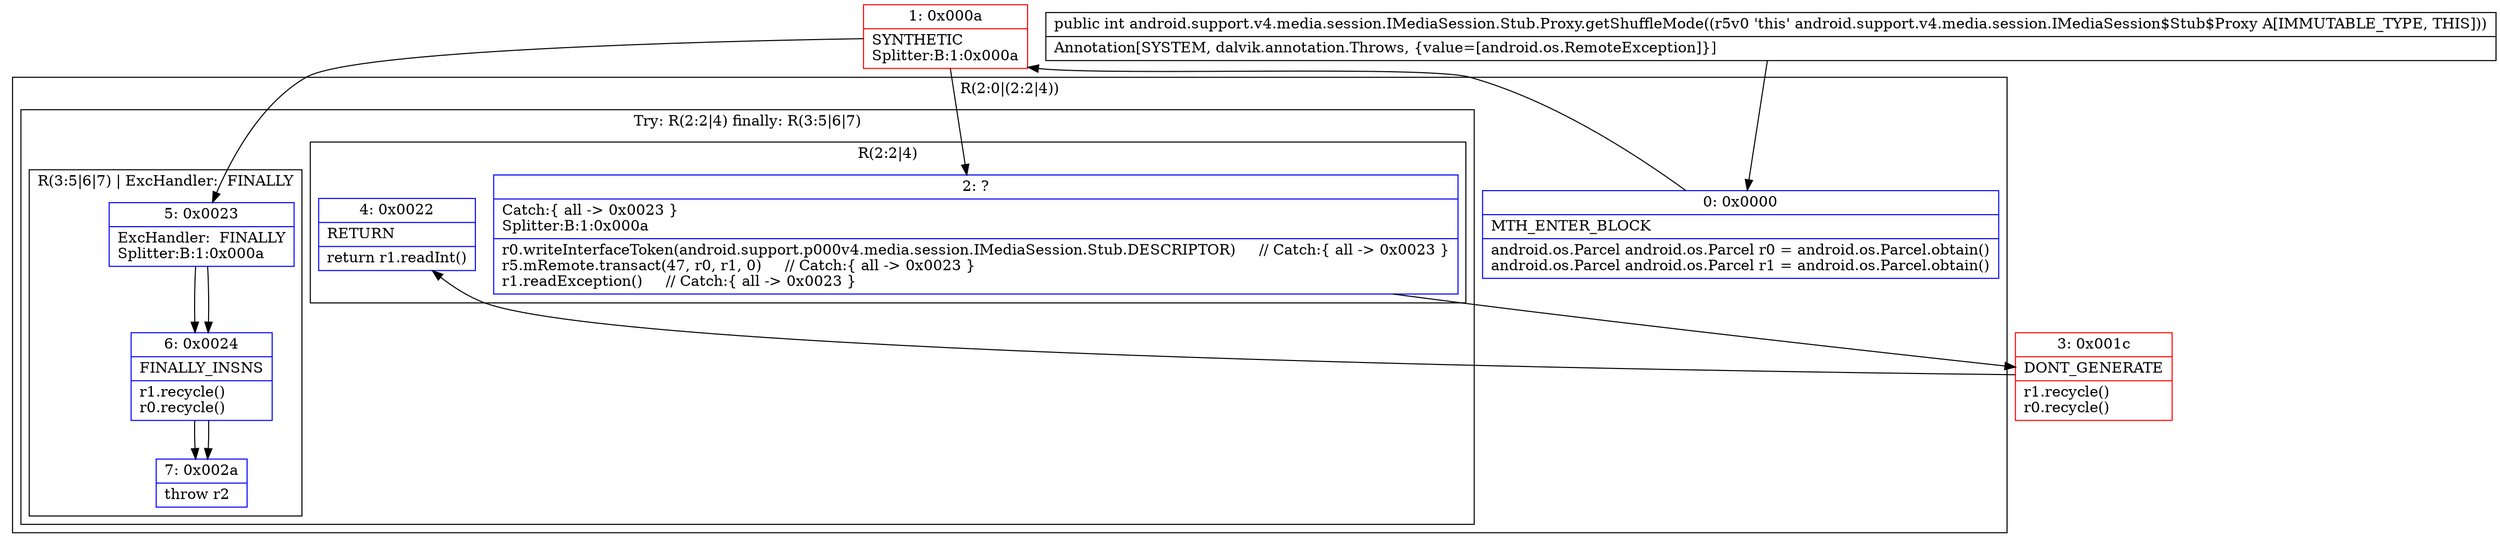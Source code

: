 digraph "CFG forandroid.support.v4.media.session.IMediaSession.Stub.Proxy.getShuffleMode()I" {
subgraph cluster_Region_1405990264 {
label = "R(2:0|(2:2|4))";
node [shape=record,color=blue];
Node_0 [shape=record,label="{0\:\ 0x0000|MTH_ENTER_BLOCK\l|android.os.Parcel android.os.Parcel r0 = android.os.Parcel.obtain()\landroid.os.Parcel android.os.Parcel r1 = android.os.Parcel.obtain()\l}"];
subgraph cluster_TryCatchRegion_1536079836 {
label = "Try: R(2:2|4) finally: R(3:5|6|7)";
node [shape=record,color=blue];
subgraph cluster_Region_1032370299 {
label = "R(2:2|4)";
node [shape=record,color=blue];
Node_2 [shape=record,label="{2\:\ ?|Catch:\{ all \-\> 0x0023 \}\lSplitter:B:1:0x000a\l|r0.writeInterfaceToken(android.support.p000v4.media.session.IMediaSession.Stub.DESCRIPTOR)     \/\/ Catch:\{ all \-\> 0x0023 \}\lr5.mRemote.transact(47, r0, r1, 0)     \/\/ Catch:\{ all \-\> 0x0023 \}\lr1.readException()     \/\/ Catch:\{ all \-\> 0x0023 \}\l}"];
Node_4 [shape=record,label="{4\:\ 0x0022|RETURN\l|return r1.readInt()\l}"];
}
subgraph cluster_Region_835385088 {
label = "R(3:5|6|7) | ExcHandler:  FINALLY\l";
node [shape=record,color=blue];
Node_5 [shape=record,label="{5\:\ 0x0023|ExcHandler:  FINALLY\lSplitter:B:1:0x000a\l}"];
Node_6 [shape=record,label="{6\:\ 0x0024|FINALLY_INSNS\l|r1.recycle()\lr0.recycle()\l}"];
Node_7 [shape=record,label="{7\:\ 0x002a|throw r2\l}"];
}
}
}
subgraph cluster_Region_835385088 {
label = "R(3:5|6|7) | ExcHandler:  FINALLY\l";
node [shape=record,color=blue];
Node_5 [shape=record,label="{5\:\ 0x0023|ExcHandler:  FINALLY\lSplitter:B:1:0x000a\l}"];
Node_6 [shape=record,label="{6\:\ 0x0024|FINALLY_INSNS\l|r1.recycle()\lr0.recycle()\l}"];
Node_7 [shape=record,label="{7\:\ 0x002a|throw r2\l}"];
}
Node_1 [shape=record,color=red,label="{1\:\ 0x000a|SYNTHETIC\lSplitter:B:1:0x000a\l}"];
Node_3 [shape=record,color=red,label="{3\:\ 0x001c|DONT_GENERATE\l|r1.recycle()\lr0.recycle()\l}"];
MethodNode[shape=record,label="{public int android.support.v4.media.session.IMediaSession.Stub.Proxy.getShuffleMode((r5v0 'this' android.support.v4.media.session.IMediaSession$Stub$Proxy A[IMMUTABLE_TYPE, THIS]))  | Annotation[SYSTEM, dalvik.annotation.Throws, \{value=[android.os.RemoteException]\}]\l}"];
MethodNode -> Node_0;
Node_0 -> Node_1;
Node_2 -> Node_3;
Node_5 -> Node_6;
Node_6 -> Node_7;
Node_5 -> Node_6;
Node_6 -> Node_7;
Node_1 -> Node_2;
Node_1 -> Node_5;
Node_3 -> Node_4;
}


